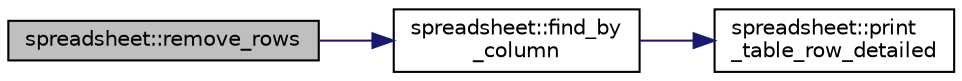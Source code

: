 digraph "spreadsheet::remove_rows"
{
  edge [fontname="Helvetica",fontsize="10",labelfontname="Helvetica",labelfontsize="10"];
  node [fontname="Helvetica",fontsize="10",shape=record];
  rankdir="LR";
  Node248 [label="spreadsheet::remove_rows",height=0.2,width=0.4,color="black", fillcolor="grey75", style="filled", fontcolor="black"];
  Node248 -> Node249 [color="midnightblue",fontsize="10",style="solid",fontname="Helvetica"];
  Node249 [label="spreadsheet::find_by\l_column",height=0.2,width=0.4,color="black", fillcolor="white", style="filled",URL="$d8/d11/classspreadsheet.html#ab4331f5b9d533ced7946faec1cb61cff"];
  Node249 -> Node250 [color="midnightblue",fontsize="10",style="solid",fontname="Helvetica"];
  Node250 [label="spreadsheet::print\l_table_row_detailed",height=0.2,width=0.4,color="black", fillcolor="white", style="filled",URL="$d8/d11/classspreadsheet.html#a41f4f67132bed364fded7a94e9e5bc95"];
}

